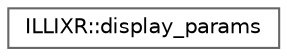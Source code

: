 digraph "Graphical Class Hierarchy"
{
 // LATEX_PDF_SIZE
  bgcolor="transparent";
  edge [fontname=Helvetica,fontsize=10,labelfontname=Helvetica,labelfontsize=10];
  node [fontname=Helvetica,fontsize=10,shape=box,height=0.2,width=0.4];
  rankdir="LR";
  Node0 [id="Node000000",label="ILLIXR::display_params",height=0.2,width=0.4,color="grey40", fillcolor="white", style="filled",URL="$structILLIXR_1_1display__params.html",tooltip="Display parameters."];
}
